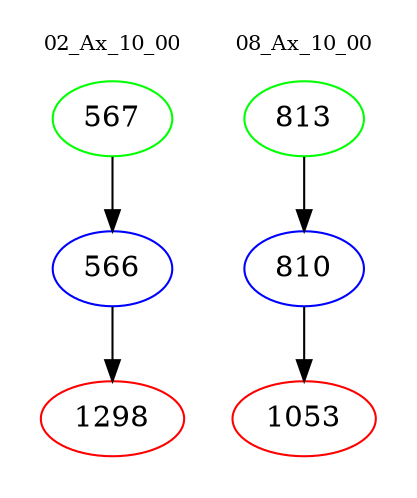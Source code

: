 digraph{
subgraph cluster_0 {
color = white
label = "02_Ax_10_00";
fontsize=10;
T0_567 [label="567", color="green"]
T0_567 -> T0_566 [color="black"]
T0_566 [label="566", color="blue"]
T0_566 -> T0_1298 [color="black"]
T0_1298 [label="1298", color="red"]
}
subgraph cluster_1 {
color = white
label = "08_Ax_10_00";
fontsize=10;
T1_813 [label="813", color="green"]
T1_813 -> T1_810 [color="black"]
T1_810 [label="810", color="blue"]
T1_810 -> T1_1053 [color="black"]
T1_1053 [label="1053", color="red"]
}
}
